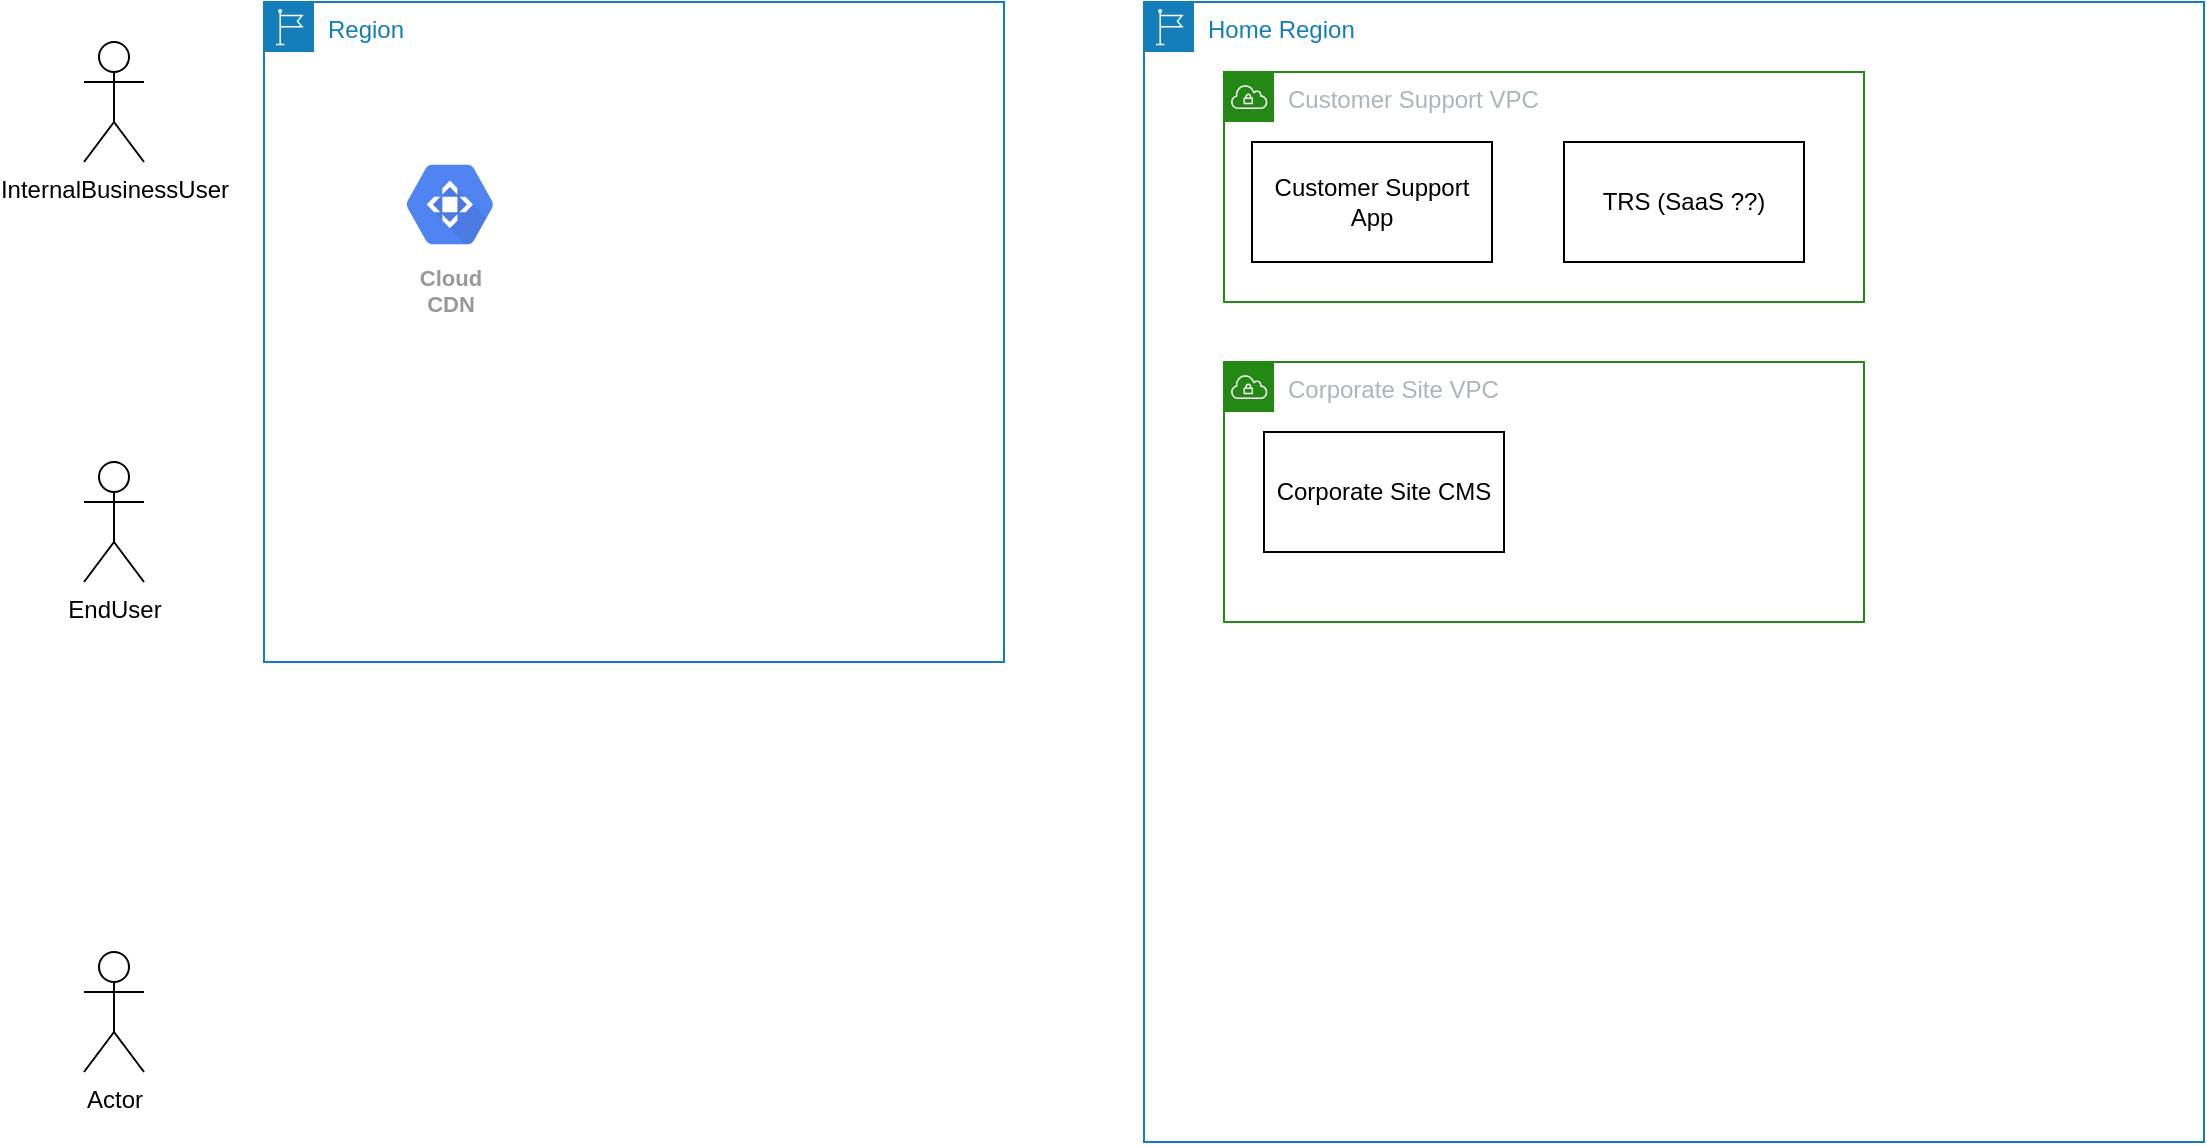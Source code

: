 <mxfile version="13.7.6" type="github">
  <diagram id="knqCaG2FTfxwOULkrjFr" name="Page-1">
    <mxGraphModel dx="1374" dy="762" grid="1" gridSize="10" guides="1" tooltips="1" connect="1" arrows="1" fold="1" page="1" pageScale="1" pageWidth="827" pageHeight="1169" math="0" shadow="0">
      <root>
        <mxCell id="0" />
        <mxCell id="1" parent="0" />
        <mxCell id="AejkcIZQlVe7cdFHiinB-1" value="InternalBusinessUser" style="shape=umlActor;verticalLabelPosition=bottom;verticalAlign=top;html=1;" vertex="1" parent="1">
          <mxGeometry x="110" y="100" width="30" height="60" as="geometry" />
        </mxCell>
        <mxCell id="AejkcIZQlVe7cdFHiinB-3" value="EndUser" style="shape=umlActor;verticalLabelPosition=bottom;verticalAlign=top;html=1;" vertex="1" parent="1">
          <mxGeometry x="110" y="310" width="30" height="60" as="geometry" />
        </mxCell>
        <mxCell id="AejkcIZQlVe7cdFHiinB-4" value="Actor" style="shape=umlActor;verticalLabelPosition=bottom;verticalAlign=top;html=1;" vertex="1" parent="1">
          <mxGeometry x="110" y="555" width="30" height="60" as="geometry" />
        </mxCell>
        <mxCell id="AejkcIZQlVe7cdFHiinB-7" value="Home Region" style="points=[[0,0],[0.25,0],[0.5,0],[0.75,0],[1,0],[1,0.25],[1,0.5],[1,0.75],[1,1],[0.75,1],[0.5,1],[0.25,1],[0,1],[0,0.75],[0,0.5],[0,0.25]];outlineConnect=0;gradientColor=none;html=1;whiteSpace=wrap;fontSize=12;fontStyle=0;shape=mxgraph.aws4.group;grIcon=mxgraph.aws4.group_region;strokeColor=#147EBA;fillColor=none;verticalAlign=top;align=left;spacingLeft=30;fontColor=#147EBA;dashed=0;" vertex="1" parent="1">
          <mxGeometry x="640" y="80" width="530" height="570" as="geometry" />
        </mxCell>
        <mxCell id="AejkcIZQlVe7cdFHiinB-8" value="Customer Support VPC" style="points=[[0,0],[0.25,0],[0.5,0],[0.75,0],[1,0],[1,0.25],[1,0.5],[1,0.75],[1,1],[0.75,1],[0.5,1],[0.25,1],[0,1],[0,0.75],[0,0.5],[0,0.25]];outlineConnect=0;gradientColor=none;html=1;whiteSpace=wrap;fontSize=12;fontStyle=0;shape=mxgraph.aws4.group;grIcon=mxgraph.aws4.group_vpc;strokeColor=#248814;fillColor=none;verticalAlign=top;align=left;spacingLeft=30;fontColor=#AAB7B8;dashed=0;" vertex="1" parent="1">
          <mxGeometry x="680" y="115" width="320" height="115" as="geometry" />
        </mxCell>
        <mxCell id="AejkcIZQlVe7cdFHiinB-10" value="Customer Support App" style="rounded=0;whiteSpace=wrap;html=1;" vertex="1" parent="1">
          <mxGeometry x="694" y="150" width="120" height="60" as="geometry" />
        </mxCell>
        <mxCell id="AejkcIZQlVe7cdFHiinB-12" value="TRS (SaaS ??)" style="rounded=0;whiteSpace=wrap;html=1;" vertex="1" parent="1">
          <mxGeometry x="850" y="150" width="120" height="60" as="geometry" />
        </mxCell>
        <mxCell id="AejkcIZQlVe7cdFHiinB-13" value="Corporate Site VPC" style="points=[[0,0],[0.25,0],[0.5,0],[0.75,0],[1,0],[1,0.25],[1,0.5],[1,0.75],[1,1],[0.75,1],[0.5,1],[0.25,1],[0,1],[0,0.75],[0,0.5],[0,0.25]];outlineConnect=0;gradientColor=none;html=1;whiteSpace=wrap;fontSize=12;fontStyle=0;shape=mxgraph.aws4.group;grIcon=mxgraph.aws4.group_vpc;strokeColor=#248814;fillColor=none;verticalAlign=top;align=left;spacingLeft=30;fontColor=#AAB7B8;dashed=0;" vertex="1" parent="1">
          <mxGeometry x="680" y="260" width="320" height="130" as="geometry" />
        </mxCell>
        <mxCell id="AejkcIZQlVe7cdFHiinB-14" value="Corporate Site CMS" style="rounded=0;whiteSpace=wrap;html=1;" vertex="1" parent="1">
          <mxGeometry x="700" y="295" width="120" height="60" as="geometry" />
        </mxCell>
        <mxCell id="AejkcIZQlVe7cdFHiinB-15" value="Region" style="points=[[0,0],[0.25,0],[0.5,0],[0.75,0],[1,0],[1,0.25],[1,0.5],[1,0.75],[1,1],[0.75,1],[0.5,1],[0.25,1],[0,1],[0,0.75],[0,0.5],[0,0.25]];outlineConnect=0;gradientColor=none;html=1;whiteSpace=wrap;fontSize=12;fontStyle=0;shape=mxgraph.aws4.group;grIcon=mxgraph.aws4.group_region;strokeColor=#147EBA;fillColor=none;verticalAlign=top;align=left;spacingLeft=30;fontColor=#147EBA;dashed=0;" vertex="1" parent="1">
          <mxGeometry x="200" y="80" width="370" height="330" as="geometry" />
        </mxCell>
        <mxCell id="AejkcIZQlVe7cdFHiinB-16" value="Cloud&#xa;CDN" style="html=1;fillColor=#5184F3;strokeColor=none;verticalAlign=top;labelPosition=center;verticalLabelPosition=bottom;align=center;spacingTop=-6;fontSize=11;fontStyle=1;fontColor=#999999;shape=mxgraph.gcp2.hexIcon;prIcon=cloud_cdn" vertex="1" parent="1">
          <mxGeometry x="260" y="152" width="66" height="58.5" as="geometry" />
        </mxCell>
      </root>
    </mxGraphModel>
  </diagram>
</mxfile>
